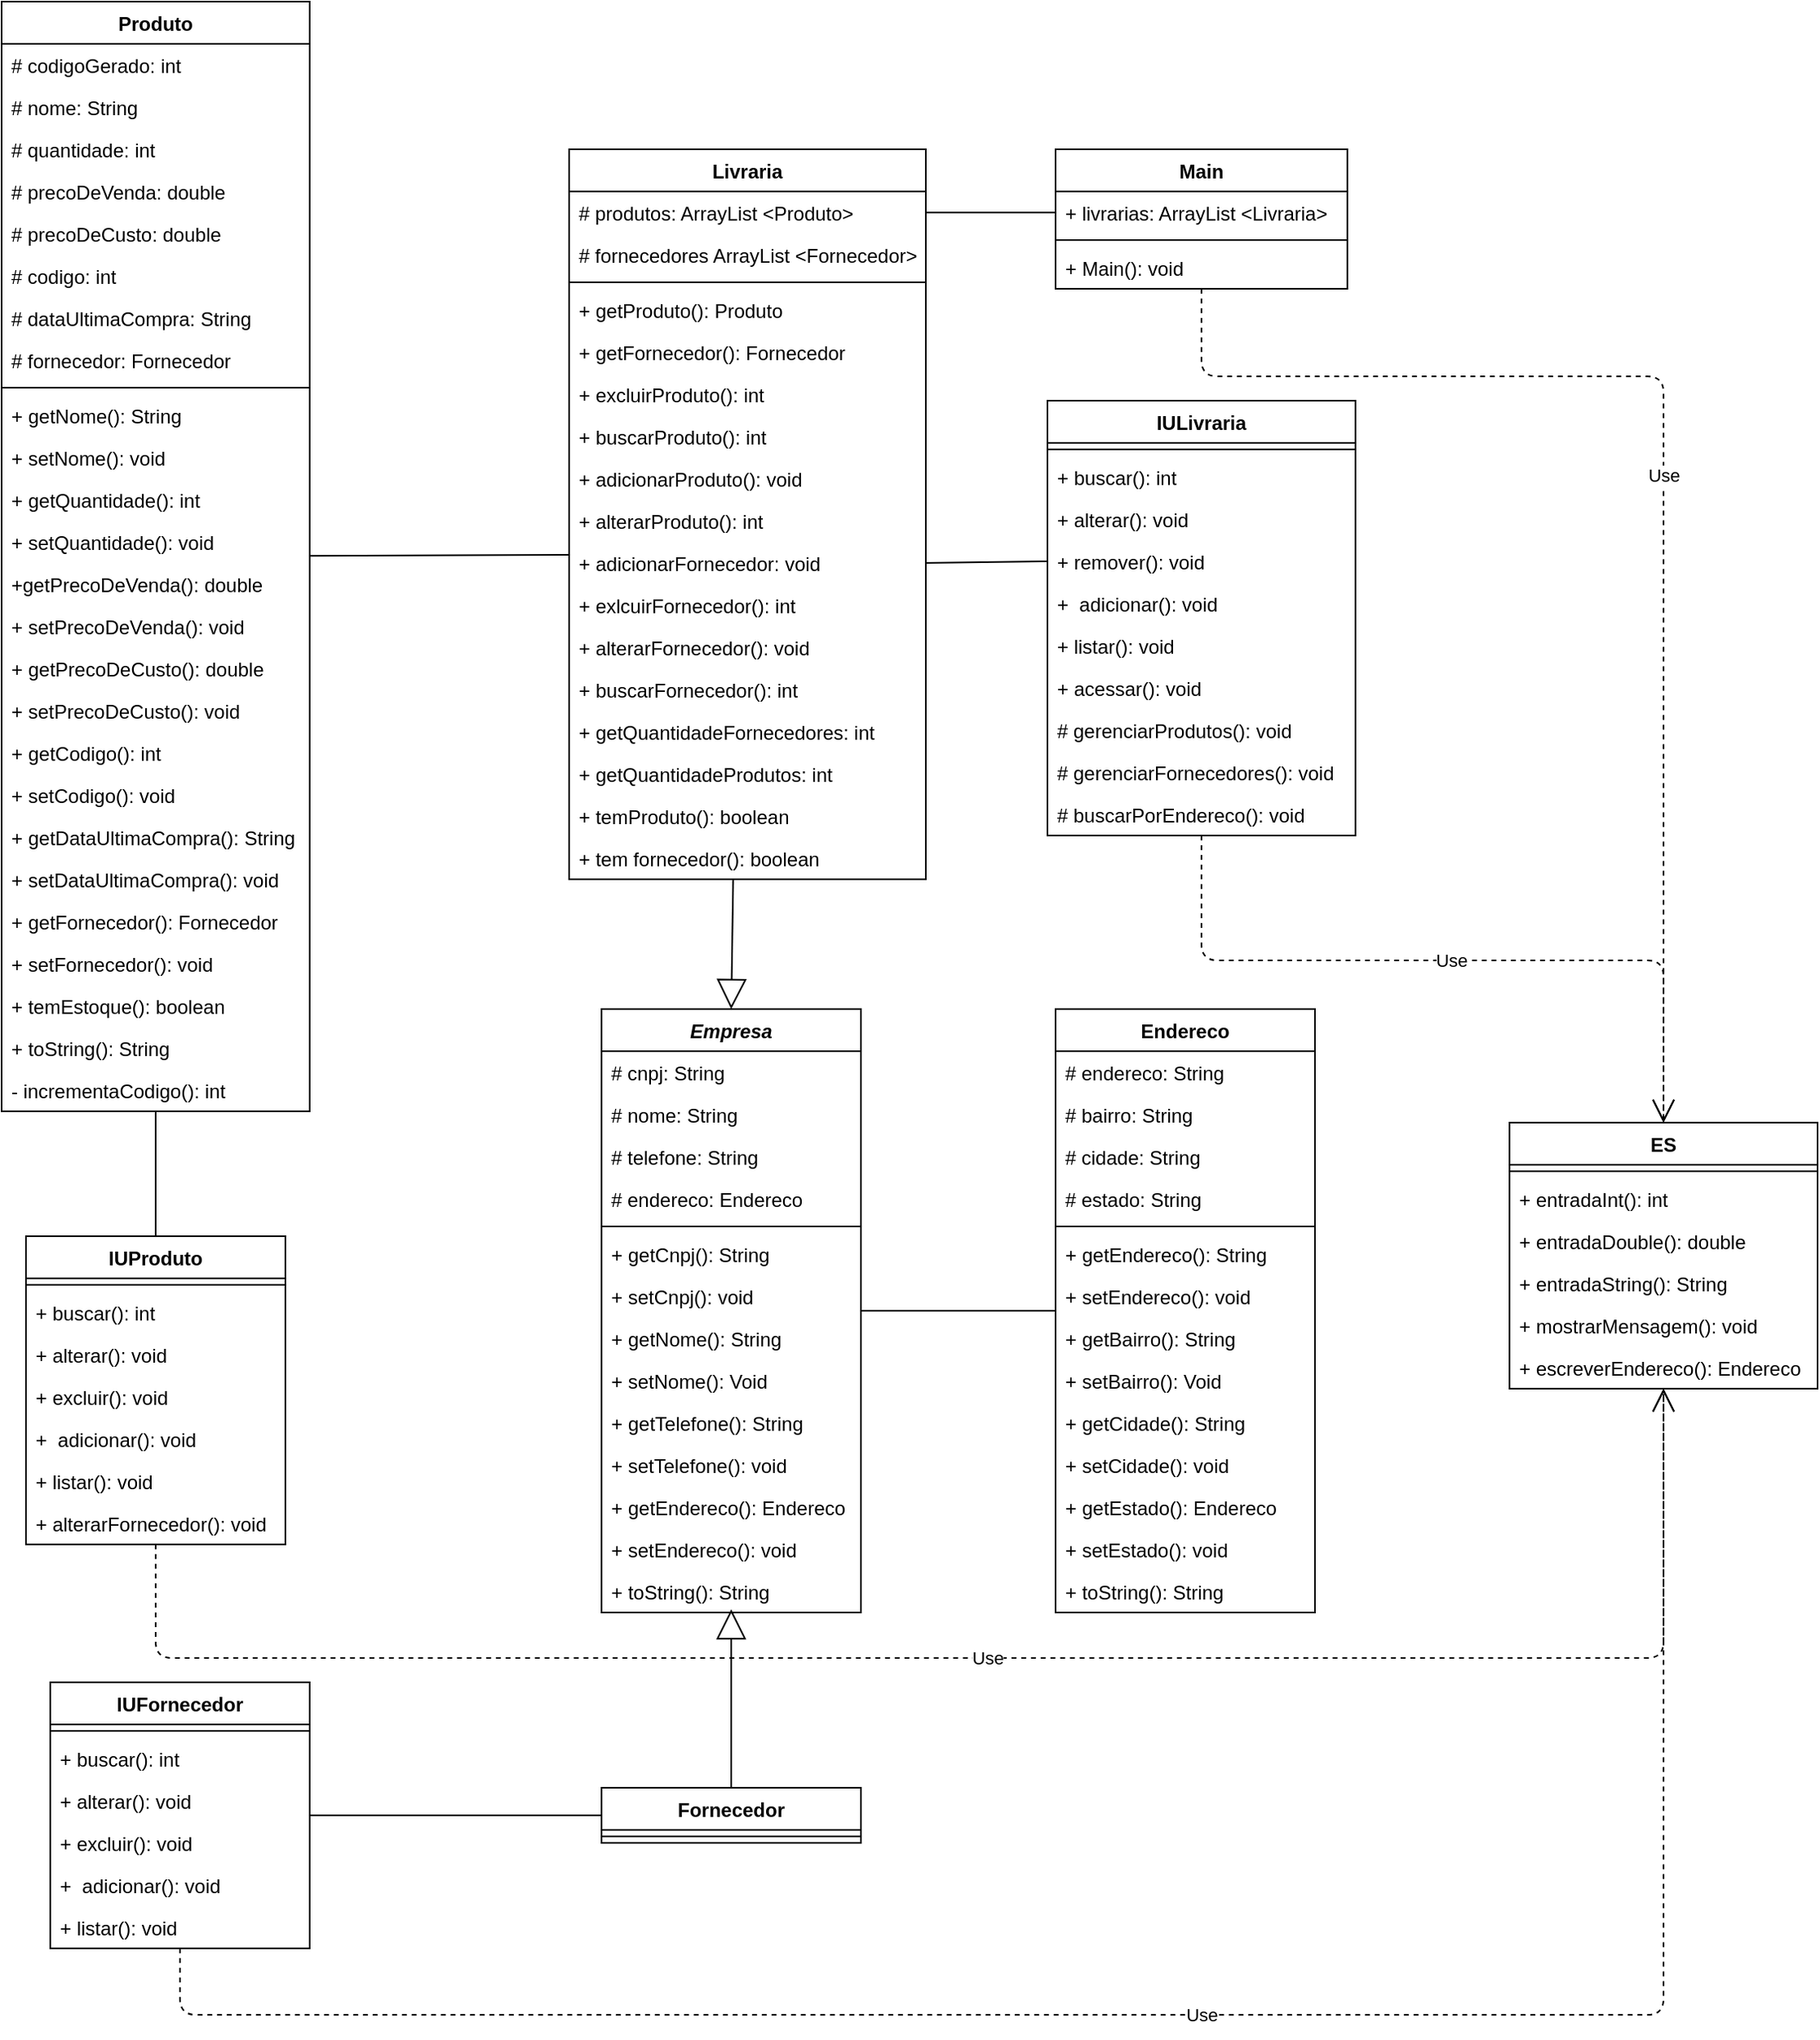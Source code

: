 <mxfile version="14.7.3" type="device"><diagram id="slwuccvchI9BQCHiajcE" name="Page-1"><mxGraphModel dx="2073" dy="1734" grid="1" gridSize="10" guides="1" tooltips="1" connect="1" arrows="1" fold="1" page="0" pageScale="1" pageWidth="1169" pageHeight="1654" math="0" shadow="0"><root><mxCell id="0"/><mxCell id="1" parent="0"/><mxCell id="x0k8O7_oZhmmVW-xZe6V-1" value="Livraria" style="swimlane;fontStyle=1;align=center;verticalAlign=top;childLayout=stackLayout;horizontal=1;startSize=26;horizontalStack=0;resizeParent=1;resizeParentMax=0;resizeLast=0;collapsible=1;marginBottom=0;" parent="1" vertex="1"><mxGeometry x="120" y="-400" width="220" height="450" as="geometry"/></mxCell><mxCell id="x0k8O7_oZhmmVW-xZe6V-2" value="# produtos: ArrayList &lt;Produto&gt;" style="text;strokeColor=none;fillColor=none;align=left;verticalAlign=top;spacingLeft=4;spacingRight=4;overflow=hidden;rotatable=0;points=[[0,0.5],[1,0.5]];portConstraint=eastwest;" parent="x0k8O7_oZhmmVW-xZe6V-1" vertex="1"><mxGeometry y="26" width="220" height="26" as="geometry"/></mxCell><mxCell id="x0k8O7_oZhmmVW-xZe6V-114" value="# fornecedores ArrayList &lt;Fornecedor&gt;" style="text;strokeColor=none;fillColor=none;align=left;verticalAlign=top;spacingLeft=4;spacingRight=4;overflow=hidden;rotatable=0;points=[[0,0.5],[1,0.5]];portConstraint=eastwest;" parent="x0k8O7_oZhmmVW-xZe6V-1" vertex="1"><mxGeometry y="52" width="220" height="26" as="geometry"/></mxCell><mxCell id="x0k8O7_oZhmmVW-xZe6V-3" value="" style="line;strokeWidth=1;fillColor=none;align=left;verticalAlign=middle;spacingTop=-1;spacingLeft=3;spacingRight=3;rotatable=0;labelPosition=right;points=[];portConstraint=eastwest;" parent="x0k8O7_oZhmmVW-xZe6V-1" vertex="1"><mxGeometry y="78" width="220" height="8" as="geometry"/></mxCell><mxCell id="x0k8O7_oZhmmVW-xZe6V-4" value="+ getProduto(): Produto" style="text;strokeColor=none;fillColor=none;align=left;verticalAlign=top;spacingLeft=4;spacingRight=4;overflow=hidden;rotatable=0;points=[[0,0.5],[1,0.5]];portConstraint=eastwest;" parent="x0k8O7_oZhmmVW-xZe6V-1" vertex="1"><mxGeometry y="86" width="220" height="26" as="geometry"/></mxCell><mxCell id="x0k8O7_oZhmmVW-xZe6V-115" value="+ getFornecedor(): Fornecedor" style="text;strokeColor=none;fillColor=none;align=left;verticalAlign=top;spacingLeft=4;spacingRight=4;overflow=hidden;rotatable=0;points=[[0,0.5],[1,0.5]];portConstraint=eastwest;" parent="x0k8O7_oZhmmVW-xZe6V-1" vertex="1"><mxGeometry y="112" width="220" height="26" as="geometry"/></mxCell><mxCell id="x0k8O7_oZhmmVW-xZe6V-116" value="+ excluirProduto(): int" style="text;strokeColor=none;fillColor=none;align=left;verticalAlign=top;spacingLeft=4;spacingRight=4;overflow=hidden;rotatable=0;points=[[0,0.5],[1,0.5]];portConstraint=eastwest;" parent="x0k8O7_oZhmmVW-xZe6V-1" vertex="1"><mxGeometry y="138" width="220" height="26" as="geometry"/></mxCell><mxCell id="x0k8O7_oZhmmVW-xZe6V-117" value="+ buscarProduto(): int" style="text;strokeColor=none;fillColor=none;align=left;verticalAlign=top;spacingLeft=4;spacingRight=4;overflow=hidden;rotatable=0;points=[[0,0.5],[1,0.5]];portConstraint=eastwest;" parent="x0k8O7_oZhmmVW-xZe6V-1" vertex="1"><mxGeometry y="164" width="220" height="26" as="geometry"/></mxCell><mxCell id="x0k8O7_oZhmmVW-xZe6V-118" value="+ adicionarProduto(): void" style="text;strokeColor=none;fillColor=none;align=left;verticalAlign=top;spacingLeft=4;spacingRight=4;overflow=hidden;rotatable=0;points=[[0,0.5],[1,0.5]];portConstraint=eastwest;" parent="x0k8O7_oZhmmVW-xZe6V-1" vertex="1"><mxGeometry y="190" width="220" height="26" as="geometry"/></mxCell><mxCell id="x0k8O7_oZhmmVW-xZe6V-119" value="+ alterarProduto(): int" style="text;strokeColor=none;fillColor=none;align=left;verticalAlign=top;spacingLeft=4;spacingRight=4;overflow=hidden;rotatable=0;points=[[0,0.5],[1,0.5]];portConstraint=eastwest;" parent="x0k8O7_oZhmmVW-xZe6V-1" vertex="1"><mxGeometry y="216" width="220" height="26" as="geometry"/></mxCell><mxCell id="x0k8O7_oZhmmVW-xZe6V-120" value="+ adicionarFornecedor: void" style="text;strokeColor=none;fillColor=none;align=left;verticalAlign=top;spacingLeft=4;spacingRight=4;overflow=hidden;rotatable=0;points=[[0,0.5],[1,0.5]];portConstraint=eastwest;" parent="x0k8O7_oZhmmVW-xZe6V-1" vertex="1"><mxGeometry y="242" width="220" height="26" as="geometry"/></mxCell><mxCell id="x0k8O7_oZhmmVW-xZe6V-121" value="+ exlcuirFornecedor(): int" style="text;strokeColor=none;fillColor=none;align=left;verticalAlign=top;spacingLeft=4;spacingRight=4;overflow=hidden;rotatable=0;points=[[0,0.5],[1,0.5]];portConstraint=eastwest;" parent="x0k8O7_oZhmmVW-xZe6V-1" vertex="1"><mxGeometry y="268" width="220" height="26" as="geometry"/></mxCell><mxCell id="x0k8O7_oZhmmVW-xZe6V-122" value="+ alterarFornecedor(): void" style="text;strokeColor=none;fillColor=none;align=left;verticalAlign=top;spacingLeft=4;spacingRight=4;overflow=hidden;rotatable=0;points=[[0,0.5],[1,0.5]];portConstraint=eastwest;" parent="x0k8O7_oZhmmVW-xZe6V-1" vertex="1"><mxGeometry y="294" width="220" height="26" as="geometry"/></mxCell><mxCell id="x0k8O7_oZhmmVW-xZe6V-123" value="+ buscarFornecedor(): int" style="text;strokeColor=none;fillColor=none;align=left;verticalAlign=top;spacingLeft=4;spacingRight=4;overflow=hidden;rotatable=0;points=[[0,0.5],[1,0.5]];portConstraint=eastwest;" parent="x0k8O7_oZhmmVW-xZe6V-1" vertex="1"><mxGeometry y="320" width="220" height="26" as="geometry"/></mxCell><mxCell id="x0k8O7_oZhmmVW-xZe6V-124" value="+ getQuantidadeFornecedores: int" style="text;strokeColor=none;fillColor=none;align=left;verticalAlign=top;spacingLeft=4;spacingRight=4;overflow=hidden;rotatable=0;points=[[0,0.5],[1,0.5]];portConstraint=eastwest;" parent="x0k8O7_oZhmmVW-xZe6V-1" vertex="1"><mxGeometry y="346" width="220" height="26" as="geometry"/></mxCell><mxCell id="x0k8O7_oZhmmVW-xZe6V-125" value="+ getQuantidadeProdutos: int" style="text;strokeColor=none;fillColor=none;align=left;verticalAlign=top;spacingLeft=4;spacingRight=4;overflow=hidden;rotatable=0;points=[[0,0.5],[1,0.5]];portConstraint=eastwest;" parent="x0k8O7_oZhmmVW-xZe6V-1" vertex="1"><mxGeometry y="372" width="220" height="26" as="geometry"/></mxCell><mxCell id="x0k8O7_oZhmmVW-xZe6V-126" value="+ temProduto(): boolean" style="text;strokeColor=none;fillColor=none;align=left;verticalAlign=top;spacingLeft=4;spacingRight=4;overflow=hidden;rotatable=0;points=[[0,0.5],[1,0.5]];portConstraint=eastwest;" parent="x0k8O7_oZhmmVW-xZe6V-1" vertex="1"><mxGeometry y="398" width="220" height="26" as="geometry"/></mxCell><mxCell id="x0k8O7_oZhmmVW-xZe6V-127" value="+ tem fornecedor(): boolean" style="text;strokeColor=none;fillColor=none;align=left;verticalAlign=top;spacingLeft=4;spacingRight=4;overflow=hidden;rotatable=0;points=[[0,0.5],[1,0.5]];portConstraint=eastwest;" parent="x0k8O7_oZhmmVW-xZe6V-1" vertex="1"><mxGeometry y="424" width="220" height="26" as="geometry"/></mxCell><mxCell id="x0k8O7_oZhmmVW-xZe6V-5" value="Fornecedor" style="swimlane;fontStyle=1;align=center;verticalAlign=top;childLayout=stackLayout;horizontal=1;startSize=26;horizontalStack=0;resizeParent=1;resizeParentMax=0;resizeLast=0;collapsible=1;marginBottom=0;" parent="1" vertex="1"><mxGeometry x="140" y="610" width="160" height="34" as="geometry"/></mxCell><mxCell id="x0k8O7_oZhmmVW-xZe6V-7" value="" style="line;strokeWidth=1;fillColor=none;align=left;verticalAlign=middle;spacingTop=-1;spacingLeft=3;spacingRight=3;rotatable=0;labelPosition=right;points=[];portConstraint=eastwest;" parent="x0k8O7_oZhmmVW-xZe6V-5" vertex="1"><mxGeometry y="26" width="160" height="8" as="geometry"/></mxCell><mxCell id="x0k8O7_oZhmmVW-xZe6V-9" value="Produto" style="swimlane;fontStyle=1;align=center;verticalAlign=top;childLayout=stackLayout;horizontal=1;startSize=26;horizontalStack=0;resizeParent=1;resizeParentMax=0;resizeLast=0;collapsible=1;marginBottom=0;" parent="1" vertex="1"><mxGeometry x="-230" y="-491" width="190" height="684" as="geometry"/></mxCell><mxCell id="Tr_PZWpTd_PXBrT0oO7q-10" value="# codigoGerado: int" style="text;strokeColor=none;fillColor=none;align=left;verticalAlign=top;spacingLeft=4;spacingRight=4;overflow=hidden;rotatable=0;points=[[0,0.5],[1,0.5]];portConstraint=eastwest;" parent="x0k8O7_oZhmmVW-xZe6V-9" vertex="1"><mxGeometry y="26" width="190" height="26" as="geometry"/></mxCell><mxCell id="x0k8O7_oZhmmVW-xZe6V-129" value="# nome: String" style="text;strokeColor=none;fillColor=none;align=left;verticalAlign=top;spacingLeft=4;spacingRight=4;overflow=hidden;rotatable=0;points=[[0,0.5],[1,0.5]];portConstraint=eastwest;" parent="x0k8O7_oZhmmVW-xZe6V-9" vertex="1"><mxGeometry y="52" width="190" height="26" as="geometry"/></mxCell><mxCell id="x0k8O7_oZhmmVW-xZe6V-128" value="# quantidade: int" style="text;strokeColor=none;fillColor=none;align=left;verticalAlign=top;spacingLeft=4;spacingRight=4;overflow=hidden;rotatable=0;points=[[0,0.5],[1,0.5]];portConstraint=eastwest;" parent="x0k8O7_oZhmmVW-xZe6V-9" vertex="1"><mxGeometry y="78" width="190" height="26" as="geometry"/></mxCell><mxCell id="x0k8O7_oZhmmVW-xZe6V-130" value="# precoDeVenda: double" style="text;strokeColor=none;fillColor=none;align=left;verticalAlign=top;spacingLeft=4;spacingRight=4;overflow=hidden;rotatable=0;points=[[0,0.5],[1,0.5]];portConstraint=eastwest;" parent="x0k8O7_oZhmmVW-xZe6V-9" vertex="1"><mxGeometry y="104" width="190" height="26" as="geometry"/></mxCell><mxCell id="x0k8O7_oZhmmVW-xZe6V-132" value="# precoDeCusto: double" style="text;strokeColor=none;fillColor=none;align=left;verticalAlign=top;spacingLeft=4;spacingRight=4;overflow=hidden;rotatable=0;points=[[0,0.5],[1,0.5]];portConstraint=eastwest;" parent="x0k8O7_oZhmmVW-xZe6V-9" vertex="1"><mxGeometry y="130" width="190" height="26" as="geometry"/></mxCell><mxCell id="x0k8O7_oZhmmVW-xZe6V-133" value="# codigo: int" style="text;strokeColor=none;fillColor=none;align=left;verticalAlign=top;spacingLeft=4;spacingRight=4;overflow=hidden;rotatable=0;points=[[0,0.5],[1,0.5]];portConstraint=eastwest;" parent="x0k8O7_oZhmmVW-xZe6V-9" vertex="1"><mxGeometry y="156" width="190" height="26" as="geometry"/></mxCell><mxCell id="x0k8O7_oZhmmVW-xZe6V-10" value="# dataUltimaCompra: String" style="text;strokeColor=none;fillColor=none;align=left;verticalAlign=top;spacingLeft=4;spacingRight=4;overflow=hidden;rotatable=0;points=[[0,0.5],[1,0.5]];portConstraint=eastwest;" parent="x0k8O7_oZhmmVW-xZe6V-9" vertex="1"><mxGeometry y="182" width="190" height="26" as="geometry"/></mxCell><mxCell id="x0k8O7_oZhmmVW-xZe6V-131" value="# fornecedor: Fornecedor" style="text;strokeColor=none;fillColor=none;align=left;verticalAlign=top;spacingLeft=4;spacingRight=4;overflow=hidden;rotatable=0;points=[[0,0.5],[1,0.5]];portConstraint=eastwest;" parent="x0k8O7_oZhmmVW-xZe6V-9" vertex="1"><mxGeometry y="208" width="190" height="26" as="geometry"/></mxCell><mxCell id="x0k8O7_oZhmmVW-xZe6V-11" value="" style="line;strokeWidth=1;fillColor=none;align=left;verticalAlign=middle;spacingTop=-1;spacingLeft=3;spacingRight=3;rotatable=0;labelPosition=right;points=[];portConstraint=eastwest;" parent="x0k8O7_oZhmmVW-xZe6V-9" vertex="1"><mxGeometry y="234" width="190" height="8" as="geometry"/></mxCell><mxCell id="x0k8O7_oZhmmVW-xZe6V-12" value="+ getNome(): String" style="text;strokeColor=none;fillColor=none;align=left;verticalAlign=top;spacingLeft=4;spacingRight=4;overflow=hidden;rotatable=0;points=[[0,0.5],[1,0.5]];portConstraint=eastwest;" parent="x0k8O7_oZhmmVW-xZe6V-9" vertex="1"><mxGeometry y="242" width="190" height="26" as="geometry"/></mxCell><mxCell id="x0k8O7_oZhmmVW-xZe6V-134" value="+ setNome(): void" style="text;strokeColor=none;fillColor=none;align=left;verticalAlign=top;spacingLeft=4;spacingRight=4;overflow=hidden;rotatable=0;points=[[0,0.5],[1,0.5]];portConstraint=eastwest;" parent="x0k8O7_oZhmmVW-xZe6V-9" vertex="1"><mxGeometry y="268" width="190" height="26" as="geometry"/></mxCell><mxCell id="x0k8O7_oZhmmVW-xZe6V-135" value="+ getQuantidade(): int" style="text;strokeColor=none;fillColor=none;align=left;verticalAlign=top;spacingLeft=4;spacingRight=4;overflow=hidden;rotatable=0;points=[[0,0.5],[1,0.5]];portConstraint=eastwest;" parent="x0k8O7_oZhmmVW-xZe6V-9" vertex="1"><mxGeometry y="294" width="190" height="26" as="geometry"/></mxCell><mxCell id="x0k8O7_oZhmmVW-xZe6V-136" value="+ setQuantidade(): void" style="text;strokeColor=none;fillColor=none;align=left;verticalAlign=top;spacingLeft=4;spacingRight=4;overflow=hidden;rotatable=0;points=[[0,0.5],[1,0.5]];portConstraint=eastwest;" parent="x0k8O7_oZhmmVW-xZe6V-9" vertex="1"><mxGeometry y="320" width="190" height="26" as="geometry"/></mxCell><mxCell id="x0k8O7_oZhmmVW-xZe6V-137" value="+getPrecoDeVenda(): double" style="text;strokeColor=none;fillColor=none;align=left;verticalAlign=top;spacingLeft=4;spacingRight=4;overflow=hidden;rotatable=0;points=[[0,0.5],[1,0.5]];portConstraint=eastwest;" parent="x0k8O7_oZhmmVW-xZe6V-9" vertex="1"><mxGeometry y="346" width="190" height="26" as="geometry"/></mxCell><mxCell id="x0k8O7_oZhmmVW-xZe6V-138" value="+ setPrecoDeVenda(): void" style="text;strokeColor=none;fillColor=none;align=left;verticalAlign=top;spacingLeft=4;spacingRight=4;overflow=hidden;rotatable=0;points=[[0,0.5],[1,0.5]];portConstraint=eastwest;" parent="x0k8O7_oZhmmVW-xZe6V-9" vertex="1"><mxGeometry y="372" width="190" height="26" as="geometry"/></mxCell><mxCell id="x0k8O7_oZhmmVW-xZe6V-139" value="+ getPrecoDeCusto(): double" style="text;strokeColor=none;fillColor=none;align=left;verticalAlign=top;spacingLeft=4;spacingRight=4;overflow=hidden;rotatable=0;points=[[0,0.5],[1,0.5]];portConstraint=eastwest;" parent="x0k8O7_oZhmmVW-xZe6V-9" vertex="1"><mxGeometry y="398" width="190" height="26" as="geometry"/></mxCell><mxCell id="x0k8O7_oZhmmVW-xZe6V-140" value="+ setPrecoDeCusto(): void" style="text;strokeColor=none;fillColor=none;align=left;verticalAlign=top;spacingLeft=4;spacingRight=4;overflow=hidden;rotatable=0;points=[[0,0.5],[1,0.5]];portConstraint=eastwest;" parent="x0k8O7_oZhmmVW-xZe6V-9" vertex="1"><mxGeometry y="424" width="190" height="26" as="geometry"/></mxCell><mxCell id="x0k8O7_oZhmmVW-xZe6V-141" value="+ getCodigo(): int" style="text;strokeColor=none;fillColor=none;align=left;verticalAlign=top;spacingLeft=4;spacingRight=4;overflow=hidden;rotatable=0;points=[[0,0.5],[1,0.5]];portConstraint=eastwest;" parent="x0k8O7_oZhmmVW-xZe6V-9" vertex="1"><mxGeometry y="450" width="190" height="26" as="geometry"/></mxCell><mxCell id="x0k8O7_oZhmmVW-xZe6V-142" value="+ setCodigo(): void" style="text;strokeColor=none;fillColor=none;align=left;verticalAlign=top;spacingLeft=4;spacingRight=4;overflow=hidden;rotatable=0;points=[[0,0.5],[1,0.5]];portConstraint=eastwest;" parent="x0k8O7_oZhmmVW-xZe6V-9" vertex="1"><mxGeometry y="476" width="190" height="26" as="geometry"/></mxCell><mxCell id="x0k8O7_oZhmmVW-xZe6V-143" value="+ getDataUltimaCompra(): String" style="text;strokeColor=none;fillColor=none;align=left;verticalAlign=top;spacingLeft=4;spacingRight=4;overflow=hidden;rotatable=0;points=[[0,0.5],[1,0.5]];portConstraint=eastwest;" parent="x0k8O7_oZhmmVW-xZe6V-9" vertex="1"><mxGeometry y="502" width="190" height="26" as="geometry"/></mxCell><mxCell id="x0k8O7_oZhmmVW-xZe6V-144" value="+ setDataUltimaCompra(): void" style="text;strokeColor=none;fillColor=none;align=left;verticalAlign=top;spacingLeft=4;spacingRight=4;overflow=hidden;rotatable=0;points=[[0,0.5],[1,0.5]];portConstraint=eastwest;" parent="x0k8O7_oZhmmVW-xZe6V-9" vertex="1"><mxGeometry y="528" width="190" height="26" as="geometry"/></mxCell><mxCell id="x0k8O7_oZhmmVW-xZe6V-145" value="+ getFornecedor(): Fornecedor" style="text;strokeColor=none;fillColor=none;align=left;verticalAlign=top;spacingLeft=4;spacingRight=4;overflow=hidden;rotatable=0;points=[[0,0.5],[1,0.5]];portConstraint=eastwest;" parent="x0k8O7_oZhmmVW-xZe6V-9" vertex="1"><mxGeometry y="554" width="190" height="26" as="geometry"/></mxCell><mxCell id="x0k8O7_oZhmmVW-xZe6V-146" value="+ setFornecedor(): void" style="text;strokeColor=none;fillColor=none;align=left;verticalAlign=top;spacingLeft=4;spacingRight=4;overflow=hidden;rotatable=0;points=[[0,0.5],[1,0.5]];portConstraint=eastwest;" parent="x0k8O7_oZhmmVW-xZe6V-9" vertex="1"><mxGeometry y="580" width="190" height="26" as="geometry"/></mxCell><mxCell id="x0k8O7_oZhmmVW-xZe6V-147" value="+ temEstoque(): boolean" style="text;strokeColor=none;fillColor=none;align=left;verticalAlign=top;spacingLeft=4;spacingRight=4;overflow=hidden;rotatable=0;points=[[0,0.5],[1,0.5]];portConstraint=eastwest;" parent="x0k8O7_oZhmmVW-xZe6V-9" vertex="1"><mxGeometry y="606" width="190" height="26" as="geometry"/></mxCell><mxCell id="x0k8O7_oZhmmVW-xZe6V-148" value="+ toString(): String" style="text;strokeColor=none;fillColor=none;align=left;verticalAlign=top;spacingLeft=4;spacingRight=4;overflow=hidden;rotatable=0;points=[[0,0.5],[1,0.5]];portConstraint=eastwest;" parent="x0k8O7_oZhmmVW-xZe6V-9" vertex="1"><mxGeometry y="632" width="190" height="26" as="geometry"/></mxCell><mxCell id="Tr_PZWpTd_PXBrT0oO7q-12" value="- incrementaCodigo(): int" style="text;strokeColor=none;fillColor=none;align=left;verticalAlign=top;spacingLeft=4;spacingRight=4;overflow=hidden;rotatable=0;points=[[0,0.5],[1,0.5]];portConstraint=eastwest;" parent="x0k8O7_oZhmmVW-xZe6V-9" vertex="1"><mxGeometry y="658" width="190" height="26" as="geometry"/></mxCell><mxCell id="x0k8O7_oZhmmVW-xZe6V-13" value="Main" style="swimlane;fontStyle=1;align=center;verticalAlign=top;childLayout=stackLayout;horizontal=1;startSize=26;horizontalStack=0;resizeParent=1;resizeParentMax=0;resizeLast=0;collapsible=1;marginBottom=0;" parent="1" vertex="1"><mxGeometry x="420" y="-400" width="180" height="86" as="geometry"/></mxCell><mxCell id="x0k8O7_oZhmmVW-xZe6V-14" value="+ livrarias: ArrayList &lt;Livraria&gt;" style="text;strokeColor=none;fillColor=none;align=left;verticalAlign=top;spacingLeft=4;spacingRight=4;overflow=hidden;rotatable=0;points=[[0,0.5],[1,0.5]];portConstraint=eastwest;" parent="x0k8O7_oZhmmVW-xZe6V-13" vertex="1"><mxGeometry y="26" width="180" height="26" as="geometry"/></mxCell><mxCell id="x0k8O7_oZhmmVW-xZe6V-15" value="" style="line;strokeWidth=1;fillColor=none;align=left;verticalAlign=middle;spacingTop=-1;spacingLeft=3;spacingRight=3;rotatable=0;labelPosition=right;points=[];portConstraint=eastwest;" parent="x0k8O7_oZhmmVW-xZe6V-13" vertex="1"><mxGeometry y="52" width="180" height="8" as="geometry"/></mxCell><mxCell id="x0k8O7_oZhmmVW-xZe6V-16" value="+ Main(): void" style="text;strokeColor=none;fillColor=none;align=left;verticalAlign=top;spacingLeft=4;spacingRight=4;overflow=hidden;rotatable=0;points=[[0,0.5],[1,0.5]];portConstraint=eastwest;" parent="x0k8O7_oZhmmVW-xZe6V-13" vertex="1"><mxGeometry y="60" width="180" height="26" as="geometry"/></mxCell><mxCell id="x0k8O7_oZhmmVW-xZe6V-25" value="IUFornecedor" style="swimlane;fontStyle=1;align=center;verticalAlign=top;childLayout=stackLayout;horizontal=1;startSize=26;horizontalStack=0;resizeParent=1;resizeParentMax=0;resizeLast=0;collapsible=1;marginBottom=0;" parent="1" vertex="1"><mxGeometry x="-200" y="545" width="160" height="164" as="geometry"/></mxCell><mxCell id="x0k8O7_oZhmmVW-xZe6V-27" value="" style="line;strokeWidth=1;fillColor=none;align=left;verticalAlign=middle;spacingTop=-1;spacingLeft=3;spacingRight=3;rotatable=0;labelPosition=right;points=[];portConstraint=eastwest;" parent="x0k8O7_oZhmmVW-xZe6V-25" vertex="1"><mxGeometry y="26" width="160" height="8" as="geometry"/></mxCell><mxCell id="x0k8O7_oZhmmVW-xZe6V-28" value="+ buscar(): int" style="text;strokeColor=none;fillColor=none;align=left;verticalAlign=top;spacingLeft=4;spacingRight=4;overflow=hidden;rotatable=0;points=[[0,0.5],[1,0.5]];portConstraint=eastwest;" parent="x0k8O7_oZhmmVW-xZe6V-25" vertex="1"><mxGeometry y="34" width="160" height="26" as="geometry"/></mxCell><mxCell id="x0k8O7_oZhmmVW-xZe6V-92" value="+ alterar(): void" style="text;strokeColor=none;fillColor=none;align=left;verticalAlign=top;spacingLeft=4;spacingRight=4;overflow=hidden;rotatable=0;points=[[0,0.5],[1,0.5]];portConstraint=eastwest;" parent="x0k8O7_oZhmmVW-xZe6V-25" vertex="1"><mxGeometry y="60" width="160" height="26" as="geometry"/></mxCell><mxCell id="x0k8O7_oZhmmVW-xZe6V-93" value="+ excluir(): void" style="text;strokeColor=none;fillColor=none;align=left;verticalAlign=top;spacingLeft=4;spacingRight=4;overflow=hidden;rotatable=0;points=[[0,0.5],[1,0.5]];portConstraint=eastwest;" parent="x0k8O7_oZhmmVW-xZe6V-25" vertex="1"><mxGeometry y="86" width="160" height="26" as="geometry"/></mxCell><mxCell id="x0k8O7_oZhmmVW-xZe6V-94" value="+  adicionar(): void" style="text;strokeColor=none;fillColor=none;align=left;verticalAlign=top;spacingLeft=4;spacingRight=4;overflow=hidden;rotatable=0;points=[[0,0.5],[1,0.5]];portConstraint=eastwest;" parent="x0k8O7_oZhmmVW-xZe6V-25" vertex="1"><mxGeometry y="112" width="160" height="26" as="geometry"/></mxCell><mxCell id="x0k8O7_oZhmmVW-xZe6V-95" value="+ listar(): void" style="text;strokeColor=none;fillColor=none;align=left;verticalAlign=top;spacingLeft=4;spacingRight=4;overflow=hidden;rotatable=0;points=[[0,0.5],[1,0.5]];portConstraint=eastwest;" parent="x0k8O7_oZhmmVW-xZe6V-25" vertex="1"><mxGeometry y="138" width="160" height="26" as="geometry"/></mxCell><mxCell id="x0k8O7_oZhmmVW-xZe6V-33" value="Empresa" style="swimlane;fontStyle=3;align=center;verticalAlign=top;childLayout=stackLayout;horizontal=1;startSize=26;horizontalStack=0;resizeParent=1;resizeParentMax=0;resizeLast=0;collapsible=1;marginBottom=0;" parent="1" vertex="1"><mxGeometry x="140" y="130" width="160" height="372" as="geometry"/></mxCell><mxCell id="x0k8O7_oZhmmVW-xZe6V-34" value="# cnpj: String" style="text;strokeColor=none;fillColor=none;align=left;verticalAlign=top;spacingLeft=4;spacingRight=4;overflow=hidden;rotatable=0;points=[[0,0.5],[1,0.5]];portConstraint=eastwest;" parent="x0k8O7_oZhmmVW-xZe6V-33" vertex="1"><mxGeometry y="26" width="160" height="26" as="geometry"/></mxCell><mxCell id="x0k8O7_oZhmmVW-xZe6V-48" value="# nome: String" style="text;strokeColor=none;fillColor=none;align=left;verticalAlign=top;spacingLeft=4;spacingRight=4;overflow=hidden;rotatable=0;points=[[0,0.5],[1,0.5]];portConstraint=eastwest;" parent="x0k8O7_oZhmmVW-xZe6V-33" vertex="1"><mxGeometry y="52" width="160" height="26" as="geometry"/></mxCell><mxCell id="x0k8O7_oZhmmVW-xZe6V-46" value="# telefone: String" style="text;strokeColor=none;fillColor=none;align=left;verticalAlign=top;spacingLeft=4;spacingRight=4;overflow=hidden;rotatable=0;points=[[0,0.5],[1,0.5]];portConstraint=eastwest;" parent="x0k8O7_oZhmmVW-xZe6V-33" vertex="1"><mxGeometry y="78" width="160" height="26" as="geometry"/></mxCell><mxCell id="x0k8O7_oZhmmVW-xZe6V-47" value="# endereco: Endereco" style="text;strokeColor=none;fillColor=none;align=left;verticalAlign=top;spacingLeft=4;spacingRight=4;overflow=hidden;rotatable=0;points=[[0,0.5],[1,0.5]];portConstraint=eastwest;" parent="x0k8O7_oZhmmVW-xZe6V-33" vertex="1"><mxGeometry y="104" width="160" height="26" as="geometry"/></mxCell><mxCell id="x0k8O7_oZhmmVW-xZe6V-35" value="" style="line;strokeWidth=1;fillColor=none;align=left;verticalAlign=middle;spacingTop=-1;spacingLeft=3;spacingRight=3;rotatable=0;labelPosition=right;points=[];portConstraint=eastwest;" parent="x0k8O7_oZhmmVW-xZe6V-33" vertex="1"><mxGeometry y="130" width="160" height="8" as="geometry"/></mxCell><mxCell id="x0k8O7_oZhmmVW-xZe6V-36" value="+ getCnpj(): String" style="text;strokeColor=none;fillColor=none;align=left;verticalAlign=top;spacingLeft=4;spacingRight=4;overflow=hidden;rotatable=0;points=[[0,0.5],[1,0.5]];portConstraint=eastwest;" parent="x0k8O7_oZhmmVW-xZe6V-33" vertex="1"><mxGeometry y="138" width="160" height="26" as="geometry"/></mxCell><mxCell id="x0k8O7_oZhmmVW-xZe6V-49" value="+ setCnpj(): void" style="text;strokeColor=none;fillColor=none;align=left;verticalAlign=top;spacingLeft=4;spacingRight=4;overflow=hidden;rotatable=0;points=[[0,0.5],[1,0.5]];portConstraint=eastwest;" parent="x0k8O7_oZhmmVW-xZe6V-33" vertex="1"><mxGeometry y="164" width="160" height="26" as="geometry"/></mxCell><mxCell id="x0k8O7_oZhmmVW-xZe6V-50" value="+ getNome(): String" style="text;strokeColor=none;fillColor=none;align=left;verticalAlign=top;spacingLeft=4;spacingRight=4;overflow=hidden;rotatable=0;points=[[0,0.5],[1,0.5]];portConstraint=eastwest;" parent="x0k8O7_oZhmmVW-xZe6V-33" vertex="1"><mxGeometry y="190" width="160" height="26" as="geometry"/></mxCell><mxCell id="x0k8O7_oZhmmVW-xZe6V-51" value="+ setNome(): Void" style="text;strokeColor=none;fillColor=none;align=left;verticalAlign=top;spacingLeft=4;spacingRight=4;overflow=hidden;rotatable=0;points=[[0,0.5],[1,0.5]];portConstraint=eastwest;" parent="x0k8O7_oZhmmVW-xZe6V-33" vertex="1"><mxGeometry y="216" width="160" height="26" as="geometry"/></mxCell><mxCell id="x0k8O7_oZhmmVW-xZe6V-52" value="+ getTelefone(): String" style="text;strokeColor=none;fillColor=none;align=left;verticalAlign=top;spacingLeft=4;spacingRight=4;overflow=hidden;rotatable=0;points=[[0,0.5],[1,0.5]];portConstraint=eastwest;" parent="x0k8O7_oZhmmVW-xZe6V-33" vertex="1"><mxGeometry y="242" width="160" height="26" as="geometry"/></mxCell><mxCell id="x0k8O7_oZhmmVW-xZe6V-53" value="+ setTelefone(): void" style="text;strokeColor=none;fillColor=none;align=left;verticalAlign=top;spacingLeft=4;spacingRight=4;overflow=hidden;rotatable=0;points=[[0,0.5],[1,0.5]];portConstraint=eastwest;" parent="x0k8O7_oZhmmVW-xZe6V-33" vertex="1"><mxGeometry y="268" width="160" height="26" as="geometry"/></mxCell><mxCell id="x0k8O7_oZhmmVW-xZe6V-66" value="+ getEndereco(): Endereco" style="text;strokeColor=none;fillColor=none;align=left;verticalAlign=top;spacingLeft=4;spacingRight=4;overflow=hidden;rotatable=0;points=[[0,0.5],[1,0.5]];portConstraint=eastwest;" parent="x0k8O7_oZhmmVW-xZe6V-33" vertex="1"><mxGeometry y="294" width="160" height="26" as="geometry"/></mxCell><mxCell id="x0k8O7_oZhmmVW-xZe6V-67" value="+ setEndereco(): void" style="text;strokeColor=none;fillColor=none;align=left;verticalAlign=top;spacingLeft=4;spacingRight=4;overflow=hidden;rotatable=0;points=[[0,0.5],[1,0.5]];portConstraint=eastwest;" parent="x0k8O7_oZhmmVW-xZe6V-33" vertex="1"><mxGeometry y="320" width="160" height="26" as="geometry"/></mxCell><mxCell id="x0k8O7_oZhmmVW-xZe6V-68" value="+ toString(): String" style="text;strokeColor=none;fillColor=none;align=left;verticalAlign=top;spacingLeft=4;spacingRight=4;overflow=hidden;rotatable=0;points=[[0,0.5],[1,0.5]];portConstraint=eastwest;" parent="x0k8O7_oZhmmVW-xZe6V-33" vertex="1"><mxGeometry y="346" width="160" height="26" as="geometry"/></mxCell><mxCell id="x0k8O7_oZhmmVW-xZe6V-37" value="ES" style="swimlane;fontStyle=1;align=center;verticalAlign=top;childLayout=stackLayout;horizontal=1;startSize=26;horizontalStack=0;resizeParent=1;resizeParentMax=0;resizeLast=0;collapsible=1;marginBottom=0;" parent="1" vertex="1"><mxGeometry x="700" y="200" width="190" height="164" as="geometry"/></mxCell><mxCell id="x0k8O7_oZhmmVW-xZe6V-39" value="" style="line;strokeWidth=1;fillColor=none;align=left;verticalAlign=middle;spacingTop=-1;spacingLeft=3;spacingRight=3;rotatable=0;labelPosition=right;points=[];portConstraint=eastwest;" parent="x0k8O7_oZhmmVW-xZe6V-37" vertex="1"><mxGeometry y="26" width="190" height="8" as="geometry"/></mxCell><mxCell id="x0k8O7_oZhmmVW-xZe6V-40" value="+ entradaInt(): int" style="text;strokeColor=none;fillColor=none;align=left;verticalAlign=top;spacingLeft=4;spacingRight=4;overflow=hidden;rotatable=0;points=[[0,0.5],[1,0.5]];portConstraint=eastwest;" parent="x0k8O7_oZhmmVW-xZe6V-37" vertex="1"><mxGeometry y="34" width="190" height="26" as="geometry"/></mxCell><mxCell id="x0k8O7_oZhmmVW-xZe6V-41" value="+ entradaDouble(): double" style="text;strokeColor=none;fillColor=none;align=left;verticalAlign=top;spacingLeft=4;spacingRight=4;overflow=hidden;rotatable=0;points=[[0,0.5],[1,0.5]];portConstraint=eastwest;" parent="x0k8O7_oZhmmVW-xZe6V-37" vertex="1"><mxGeometry y="60" width="190" height="26" as="geometry"/></mxCell><mxCell id="x0k8O7_oZhmmVW-xZe6V-42" value="+ entradaString(): String" style="text;strokeColor=none;fillColor=none;align=left;verticalAlign=top;spacingLeft=4;spacingRight=4;overflow=hidden;rotatable=0;points=[[0,0.5],[1,0.5]];portConstraint=eastwest;" parent="x0k8O7_oZhmmVW-xZe6V-37" vertex="1"><mxGeometry y="86" width="190" height="26" as="geometry"/></mxCell><mxCell id="x0k8O7_oZhmmVW-xZe6V-43" value="+ mostrarMensagem(): void" style="text;strokeColor=none;fillColor=none;align=left;verticalAlign=top;spacingLeft=4;spacingRight=4;overflow=hidden;rotatable=0;points=[[0,0.5],[1,0.5]];portConstraint=eastwest;" parent="x0k8O7_oZhmmVW-xZe6V-37" vertex="1"><mxGeometry y="112" width="190" height="26" as="geometry"/></mxCell><mxCell id="x0k8O7_oZhmmVW-xZe6V-44" value="+ escreverEndereco(): Endereco" style="text;strokeColor=none;fillColor=none;align=left;verticalAlign=top;spacingLeft=4;spacingRight=4;overflow=hidden;rotatable=0;points=[[0,0.5],[1,0.5]];portConstraint=eastwest;" parent="x0k8O7_oZhmmVW-xZe6V-37" vertex="1"><mxGeometry y="138" width="190" height="26" as="geometry"/></mxCell><mxCell id="x0k8O7_oZhmmVW-xZe6V-77" value="Endereco" style="swimlane;fontStyle=1;align=center;verticalAlign=top;childLayout=stackLayout;horizontal=1;startSize=26;horizontalStack=0;resizeParent=1;resizeParentMax=0;resizeLast=0;collapsible=1;marginBottom=0;" parent="1" vertex="1"><mxGeometry x="420" y="130" width="160" height="372" as="geometry"/></mxCell><mxCell id="x0k8O7_oZhmmVW-xZe6V-78" value="# endereco: String" style="text;strokeColor=none;fillColor=none;align=left;verticalAlign=top;spacingLeft=4;spacingRight=4;overflow=hidden;rotatable=0;points=[[0,0.5],[1,0.5]];portConstraint=eastwest;" parent="x0k8O7_oZhmmVW-xZe6V-77" vertex="1"><mxGeometry y="26" width="160" height="26" as="geometry"/></mxCell><mxCell id="x0k8O7_oZhmmVW-xZe6V-79" value="# bairro: String" style="text;strokeColor=none;fillColor=none;align=left;verticalAlign=top;spacingLeft=4;spacingRight=4;overflow=hidden;rotatable=0;points=[[0,0.5],[1,0.5]];portConstraint=eastwest;" parent="x0k8O7_oZhmmVW-xZe6V-77" vertex="1"><mxGeometry y="52" width="160" height="26" as="geometry"/></mxCell><mxCell id="x0k8O7_oZhmmVW-xZe6V-80" value="# cidade: String" style="text;strokeColor=none;fillColor=none;align=left;verticalAlign=top;spacingLeft=4;spacingRight=4;overflow=hidden;rotatable=0;points=[[0,0.5],[1,0.5]];portConstraint=eastwest;" parent="x0k8O7_oZhmmVW-xZe6V-77" vertex="1"><mxGeometry y="78" width="160" height="26" as="geometry"/></mxCell><mxCell id="x0k8O7_oZhmmVW-xZe6V-81" value="# estado: String" style="text;strokeColor=none;fillColor=none;align=left;verticalAlign=top;spacingLeft=4;spacingRight=4;overflow=hidden;rotatable=0;points=[[0,0.5],[1,0.5]];portConstraint=eastwest;" parent="x0k8O7_oZhmmVW-xZe6V-77" vertex="1"><mxGeometry y="104" width="160" height="26" as="geometry"/></mxCell><mxCell id="x0k8O7_oZhmmVW-xZe6V-82" value="" style="line;strokeWidth=1;fillColor=none;align=left;verticalAlign=middle;spacingTop=-1;spacingLeft=3;spacingRight=3;rotatable=0;labelPosition=right;points=[];portConstraint=eastwest;" parent="x0k8O7_oZhmmVW-xZe6V-77" vertex="1"><mxGeometry y="130" width="160" height="8" as="geometry"/></mxCell><mxCell id="x0k8O7_oZhmmVW-xZe6V-83" value="+ getEndereco(): String" style="text;strokeColor=none;fillColor=none;align=left;verticalAlign=top;spacingLeft=4;spacingRight=4;overflow=hidden;rotatable=0;points=[[0,0.5],[1,0.5]];portConstraint=eastwest;" parent="x0k8O7_oZhmmVW-xZe6V-77" vertex="1"><mxGeometry y="138" width="160" height="26" as="geometry"/></mxCell><mxCell id="x0k8O7_oZhmmVW-xZe6V-84" value="+ setEndereco(): void" style="text;strokeColor=none;fillColor=none;align=left;verticalAlign=top;spacingLeft=4;spacingRight=4;overflow=hidden;rotatable=0;points=[[0,0.5],[1,0.5]];portConstraint=eastwest;" parent="x0k8O7_oZhmmVW-xZe6V-77" vertex="1"><mxGeometry y="164" width="160" height="26" as="geometry"/></mxCell><mxCell id="x0k8O7_oZhmmVW-xZe6V-85" value="+ getBairro(): String" style="text;strokeColor=none;fillColor=none;align=left;verticalAlign=top;spacingLeft=4;spacingRight=4;overflow=hidden;rotatable=0;points=[[0,0.5],[1,0.5]];portConstraint=eastwest;" parent="x0k8O7_oZhmmVW-xZe6V-77" vertex="1"><mxGeometry y="190" width="160" height="26" as="geometry"/></mxCell><mxCell id="x0k8O7_oZhmmVW-xZe6V-86" value="+ setBairro(): Void" style="text;strokeColor=none;fillColor=none;align=left;verticalAlign=top;spacingLeft=4;spacingRight=4;overflow=hidden;rotatable=0;points=[[0,0.5],[1,0.5]];portConstraint=eastwest;" parent="x0k8O7_oZhmmVW-xZe6V-77" vertex="1"><mxGeometry y="216" width="160" height="26" as="geometry"/></mxCell><mxCell id="x0k8O7_oZhmmVW-xZe6V-87" value="+ getCidade(): String" style="text;strokeColor=none;fillColor=none;align=left;verticalAlign=top;spacingLeft=4;spacingRight=4;overflow=hidden;rotatable=0;points=[[0,0.5],[1,0.5]];portConstraint=eastwest;" parent="x0k8O7_oZhmmVW-xZe6V-77" vertex="1"><mxGeometry y="242" width="160" height="26" as="geometry"/></mxCell><mxCell id="x0k8O7_oZhmmVW-xZe6V-88" value="+ setCidade(): void" style="text;strokeColor=none;fillColor=none;align=left;verticalAlign=top;spacingLeft=4;spacingRight=4;overflow=hidden;rotatable=0;points=[[0,0.5],[1,0.5]];portConstraint=eastwest;" parent="x0k8O7_oZhmmVW-xZe6V-77" vertex="1"><mxGeometry y="268" width="160" height="26" as="geometry"/></mxCell><mxCell id="x0k8O7_oZhmmVW-xZe6V-89" value="+ getEstado(): Endereco" style="text;strokeColor=none;fillColor=none;align=left;verticalAlign=top;spacingLeft=4;spacingRight=4;overflow=hidden;rotatable=0;points=[[0,0.5],[1,0.5]];portConstraint=eastwest;" parent="x0k8O7_oZhmmVW-xZe6V-77" vertex="1"><mxGeometry y="294" width="160" height="26" as="geometry"/></mxCell><mxCell id="x0k8O7_oZhmmVW-xZe6V-90" value="+ setEstado(): void" style="text;strokeColor=none;fillColor=none;align=left;verticalAlign=top;spacingLeft=4;spacingRight=4;overflow=hidden;rotatable=0;points=[[0,0.5],[1,0.5]];portConstraint=eastwest;" parent="x0k8O7_oZhmmVW-xZe6V-77" vertex="1"><mxGeometry y="320" width="160" height="26" as="geometry"/></mxCell><mxCell id="x0k8O7_oZhmmVW-xZe6V-91" value="+ toString(): String" style="text;strokeColor=none;fillColor=none;align=left;verticalAlign=top;spacingLeft=4;spacingRight=4;overflow=hidden;rotatable=0;points=[[0,0.5],[1,0.5]];portConstraint=eastwest;" parent="x0k8O7_oZhmmVW-xZe6V-77" vertex="1"><mxGeometry y="346" width="160" height="26" as="geometry"/></mxCell><mxCell id="x0k8O7_oZhmmVW-xZe6V-96" value="IUProduto" style="swimlane;fontStyle=1;align=center;verticalAlign=top;childLayout=stackLayout;horizontal=1;startSize=26;horizontalStack=0;resizeParent=1;resizeParentMax=0;resizeLast=0;collapsible=1;marginBottom=0;" parent="1" vertex="1"><mxGeometry x="-215" y="270" width="160" height="190" as="geometry"/></mxCell><mxCell id="x0k8O7_oZhmmVW-xZe6V-97" value="" style="line;strokeWidth=1;fillColor=none;align=left;verticalAlign=middle;spacingTop=-1;spacingLeft=3;spacingRight=3;rotatable=0;labelPosition=right;points=[];portConstraint=eastwest;" parent="x0k8O7_oZhmmVW-xZe6V-96" vertex="1"><mxGeometry y="26" width="160" height="8" as="geometry"/></mxCell><mxCell id="x0k8O7_oZhmmVW-xZe6V-98" value="+ buscar(): int" style="text;strokeColor=none;fillColor=none;align=left;verticalAlign=top;spacingLeft=4;spacingRight=4;overflow=hidden;rotatable=0;points=[[0,0.5],[1,0.5]];portConstraint=eastwest;" parent="x0k8O7_oZhmmVW-xZe6V-96" vertex="1"><mxGeometry y="34" width="160" height="26" as="geometry"/></mxCell><mxCell id="x0k8O7_oZhmmVW-xZe6V-99" value="+ alterar(): void" style="text;strokeColor=none;fillColor=none;align=left;verticalAlign=top;spacingLeft=4;spacingRight=4;overflow=hidden;rotatable=0;points=[[0,0.5],[1,0.5]];portConstraint=eastwest;" parent="x0k8O7_oZhmmVW-xZe6V-96" vertex="1"><mxGeometry y="60" width="160" height="26" as="geometry"/></mxCell><mxCell id="x0k8O7_oZhmmVW-xZe6V-100" value="+ excluir(): void" style="text;strokeColor=none;fillColor=none;align=left;verticalAlign=top;spacingLeft=4;spacingRight=4;overflow=hidden;rotatable=0;points=[[0,0.5],[1,0.5]];portConstraint=eastwest;" parent="x0k8O7_oZhmmVW-xZe6V-96" vertex="1"><mxGeometry y="86" width="160" height="26" as="geometry"/></mxCell><mxCell id="x0k8O7_oZhmmVW-xZe6V-101" value="+  adicionar(): void" style="text;strokeColor=none;fillColor=none;align=left;verticalAlign=top;spacingLeft=4;spacingRight=4;overflow=hidden;rotatable=0;points=[[0,0.5],[1,0.5]];portConstraint=eastwest;" parent="x0k8O7_oZhmmVW-xZe6V-96" vertex="1"><mxGeometry y="112" width="160" height="26" as="geometry"/></mxCell><mxCell id="x0k8O7_oZhmmVW-xZe6V-102" value="+ listar(): void" style="text;strokeColor=none;fillColor=none;align=left;verticalAlign=top;spacingLeft=4;spacingRight=4;overflow=hidden;rotatable=0;points=[[0,0.5],[1,0.5]];portConstraint=eastwest;" parent="x0k8O7_oZhmmVW-xZe6V-96" vertex="1"><mxGeometry y="138" width="160" height="26" as="geometry"/></mxCell><mxCell id="x0k8O7_oZhmmVW-xZe6V-103" value="+ alterarFornecedor(): void" style="text;strokeColor=none;fillColor=none;align=left;verticalAlign=top;spacingLeft=4;spacingRight=4;overflow=hidden;rotatable=0;points=[[0,0.5],[1,0.5]];portConstraint=eastwest;" parent="x0k8O7_oZhmmVW-xZe6V-96" vertex="1"><mxGeometry y="164" width="160" height="26" as="geometry"/></mxCell><mxCell id="x0k8O7_oZhmmVW-xZe6V-104" value="IULivraria" style="swimlane;fontStyle=1;align=center;verticalAlign=top;childLayout=stackLayout;horizontal=1;startSize=26;horizontalStack=0;resizeParent=1;resizeParentMax=0;resizeLast=0;collapsible=1;marginBottom=0;" parent="1" vertex="1"><mxGeometry x="415" y="-245" width="190" height="268" as="geometry"/></mxCell><mxCell id="x0k8O7_oZhmmVW-xZe6V-105" value="" style="line;strokeWidth=1;fillColor=none;align=left;verticalAlign=middle;spacingTop=-1;spacingLeft=3;spacingRight=3;rotatable=0;labelPosition=right;points=[];portConstraint=eastwest;" parent="x0k8O7_oZhmmVW-xZe6V-104" vertex="1"><mxGeometry y="26" width="190" height="8" as="geometry"/></mxCell><mxCell id="x0k8O7_oZhmmVW-xZe6V-106" value="+ buscar(): int" style="text;strokeColor=none;fillColor=none;align=left;verticalAlign=top;spacingLeft=4;spacingRight=4;overflow=hidden;rotatable=0;points=[[0,0.5],[1,0.5]];portConstraint=eastwest;" parent="x0k8O7_oZhmmVW-xZe6V-104" vertex="1"><mxGeometry y="34" width="190" height="26" as="geometry"/></mxCell><mxCell id="x0k8O7_oZhmmVW-xZe6V-107" value="+ alterar(): void" style="text;strokeColor=none;fillColor=none;align=left;verticalAlign=top;spacingLeft=4;spacingRight=4;overflow=hidden;rotatable=0;points=[[0,0.5],[1,0.5]];portConstraint=eastwest;" parent="x0k8O7_oZhmmVW-xZe6V-104" vertex="1"><mxGeometry y="60" width="190" height="26" as="geometry"/></mxCell><mxCell id="x0k8O7_oZhmmVW-xZe6V-108" value="+ remover(): void" style="text;strokeColor=none;fillColor=none;align=left;verticalAlign=top;spacingLeft=4;spacingRight=4;overflow=hidden;rotatable=0;points=[[0,0.5],[1,0.5]];portConstraint=eastwest;" parent="x0k8O7_oZhmmVW-xZe6V-104" vertex="1"><mxGeometry y="86" width="190" height="26" as="geometry"/></mxCell><mxCell id="x0k8O7_oZhmmVW-xZe6V-109" value="+  adicionar(): void" style="text;strokeColor=none;fillColor=none;align=left;verticalAlign=top;spacingLeft=4;spacingRight=4;overflow=hidden;rotatable=0;points=[[0,0.5],[1,0.5]];portConstraint=eastwest;" parent="x0k8O7_oZhmmVW-xZe6V-104" vertex="1"><mxGeometry y="112" width="190" height="26" as="geometry"/></mxCell><mxCell id="x0k8O7_oZhmmVW-xZe6V-110" value="+ listar(): void" style="text;strokeColor=none;fillColor=none;align=left;verticalAlign=top;spacingLeft=4;spacingRight=4;overflow=hidden;rotatable=0;points=[[0,0.5],[1,0.5]];portConstraint=eastwest;" parent="x0k8O7_oZhmmVW-xZe6V-104" vertex="1"><mxGeometry y="138" width="190" height="26" as="geometry"/></mxCell><mxCell id="x0k8O7_oZhmmVW-xZe6V-111" value="+ acessar(): void" style="text;strokeColor=none;fillColor=none;align=left;verticalAlign=top;spacingLeft=4;spacingRight=4;overflow=hidden;rotatable=0;points=[[0,0.5],[1,0.5]];portConstraint=eastwest;" parent="x0k8O7_oZhmmVW-xZe6V-104" vertex="1"><mxGeometry y="164" width="190" height="26" as="geometry"/></mxCell><mxCell id="x0k8O7_oZhmmVW-xZe6V-112" value="# gerenciarProdutos(): void" style="text;strokeColor=none;fillColor=none;align=left;verticalAlign=top;spacingLeft=4;spacingRight=4;overflow=hidden;rotatable=0;points=[[0,0.5],[1,0.5]];portConstraint=eastwest;" parent="x0k8O7_oZhmmVW-xZe6V-104" vertex="1"><mxGeometry y="190" width="190" height="26" as="geometry"/></mxCell><mxCell id="x0k8O7_oZhmmVW-xZe6V-113" value="# gerenciarFornecedores(): void" style="text;strokeColor=none;fillColor=none;align=left;verticalAlign=top;spacingLeft=4;spacingRight=4;overflow=hidden;rotatable=0;points=[[0,0.5],[1,0.5]];portConstraint=eastwest;" parent="x0k8O7_oZhmmVW-xZe6V-104" vertex="1"><mxGeometry y="216" width="190" height="26" as="geometry"/></mxCell><mxCell id="Tr_PZWpTd_PXBrT0oO7q-13" value="# buscarPorEndereco(): void" style="text;strokeColor=none;fillColor=none;align=left;verticalAlign=top;spacingLeft=4;spacingRight=4;overflow=hidden;rotatable=0;points=[[0,0.5],[1,0.5]];portConstraint=eastwest;" parent="x0k8O7_oZhmmVW-xZe6V-104" vertex="1"><mxGeometry y="242" width="190" height="26" as="geometry"/></mxCell><mxCell id="x0k8O7_oZhmmVW-xZe6V-152" value="" style="endArrow=block;endSize=16;endFill=0;html=1;entryX=0.5;entryY=0;entryDx=0;entryDy=0;exitX=0.46;exitY=0.982;exitDx=0;exitDy=0;exitPerimeter=0;" parent="1" source="x0k8O7_oZhmmVW-xZe6V-127" target="x0k8O7_oZhmmVW-xZe6V-33" edge="1"><mxGeometry width="160" relative="1" as="geometry"><mxPoint x="220" y="70" as="sourcePoint"/><mxPoint x="340" y="700" as="targetPoint"/></mxGeometry></mxCell><mxCell id="x0k8O7_oZhmmVW-xZe6V-153" value="" style="endArrow=block;endSize=16;endFill=0;html=1;exitX=0.5;exitY=0;exitDx=0;exitDy=0;" parent="1" source="x0k8O7_oZhmmVW-xZe6V-5" edge="1"><mxGeometry width="160" relative="1" as="geometry"><mxPoint x="190" y="710" as="sourcePoint"/><mxPoint x="220" y="500" as="targetPoint"/></mxGeometry></mxCell><mxCell id="x0k8O7_oZhmmVW-xZe6V-156" value="" style="endArrow=none;html=1;rounded=0;exitX=1;exitY=0.5;exitDx=0;exitDy=0;entryX=0;entryY=0.5;entryDx=0;entryDy=0;" parent="1" source="x0k8O7_oZhmmVW-xZe6V-120" target="x0k8O7_oZhmmVW-xZe6V-108" edge="1"><mxGeometry relative="1" as="geometry"><mxPoint x="430" y="-240" as="sourcePoint"/><mxPoint x="590" y="-240" as="targetPoint"/></mxGeometry></mxCell><mxCell id="x0k8O7_oZhmmVW-xZe6V-157" value="" style="endArrow=none;html=1;rounded=0;exitX=1;exitY=0.5;exitDx=0;exitDy=0;entryX=0;entryY=0.5;entryDx=0;entryDy=0;" parent="1" source="x0k8O7_oZhmmVW-xZe6V-2" target="x0k8O7_oZhmmVW-xZe6V-14" edge="1"><mxGeometry relative="1" as="geometry"><mxPoint x="430" y="-240" as="sourcePoint"/><mxPoint x="590" y="-240" as="targetPoint"/></mxGeometry></mxCell><mxCell id="x0k8O7_oZhmmVW-xZe6V-158" value="" style="endArrow=none;html=1;rounded=0;exitX=0.5;exitY=0;exitDx=0;exitDy=0;" parent="1" source="x0k8O7_oZhmmVW-xZe6V-96" target="x0k8O7_oZhmmVW-xZe6V-9" edge="1"><mxGeometry relative="1" as="geometry"><mxPoint x="430" y="110" as="sourcePoint"/><mxPoint x="590" y="110" as="targetPoint"/></mxGeometry></mxCell><mxCell id="x0k8O7_oZhmmVW-xZe6V-159" value="" style="endArrow=none;html=1;rounded=0;" parent="1" source="x0k8O7_oZhmmVW-xZe6V-25" target="x0k8O7_oZhmmVW-xZe6V-5" edge="1"><mxGeometry relative="1" as="geometry"><mxPoint x="430" y="230" as="sourcePoint"/><mxPoint x="590" y="230" as="targetPoint"/></mxGeometry></mxCell><mxCell id="Tr_PZWpTd_PXBrT0oO7q-2" value="Use" style="endArrow=open;endSize=12;dashed=1;html=1;edgeStyle=elbowEdgeStyle;elbow=vertical;" parent="1" source="x0k8O7_oZhmmVW-xZe6V-13" target="x0k8O7_oZhmmVW-xZe6V-37" edge="1"><mxGeometry width="160" relative="1" as="geometry"><mxPoint x="660" y="-170" as="sourcePoint"/><mxPoint x="820" y="-170" as="targetPoint"/><Array as="points"><mxPoint x="690" y="-260"/></Array></mxGeometry></mxCell><mxCell id="Tr_PZWpTd_PXBrT0oO7q-5" value="Use" style="endArrow=open;endSize=12;dashed=1;html=1;edgeStyle=elbowEdgeStyle;elbow=vertical;" parent="1" source="x0k8O7_oZhmmVW-xZe6V-104" target="x0k8O7_oZhmmVW-xZe6V-37" edge="1"><mxGeometry width="160" relative="1" as="geometry"><mxPoint x="680" y="-110.003" as="sourcePoint"/><mxPoint x="800" y="-110.003" as="targetPoint"/><Array as="points"><mxPoint x="660" y="100"/></Array></mxGeometry></mxCell><mxCell id="Tr_PZWpTd_PXBrT0oO7q-6" value="Use" style="endArrow=open;endSize=12;dashed=1;html=1;edgeStyle=elbowEdgeStyle;elbow=vertical;" parent="1" source="x0k8O7_oZhmmVW-xZe6V-96" target="x0k8O7_oZhmmVW-xZe6V-37" edge="1"><mxGeometry width="160" relative="1" as="geometry"><mxPoint x="660" y="-10.003" as="sourcePoint"/><mxPoint x="780" y="-10.003" as="targetPoint"/><Array as="points"><mxPoint x="360" y="530"/></Array></mxGeometry></mxCell><mxCell id="Tr_PZWpTd_PXBrT0oO7q-7" value="Use" style="endArrow=open;endSize=12;dashed=1;html=1;edgeStyle=elbowEdgeStyle;elbow=vertical;" parent="1" source="x0k8O7_oZhmmVW-xZe6V-25" target="x0k8O7_oZhmmVW-xZe6V-37" edge="1"><mxGeometry width="160" relative="1" as="geometry"><mxPoint x="700" y="109.997" as="sourcePoint"/><mxPoint x="820" y="109.997" as="targetPoint"/><Array as="points"><mxPoint x="320" y="750"/></Array></mxGeometry></mxCell><mxCell id="Tr_PZWpTd_PXBrT0oO7q-8" value="" style="endArrow=none;html=1;" parent="1" source="x0k8O7_oZhmmVW-xZe6V-33" target="x0k8O7_oZhmmVW-xZe6V-77" edge="1"><mxGeometry width="50" height="50" relative="1" as="geometry"><mxPoint x="270" y="340" as="sourcePoint"/><mxPoint x="320" y="290" as="targetPoint"/></mxGeometry></mxCell><mxCell id="Tr_PZWpTd_PXBrT0oO7q-9" value="" style="endArrow=none;html=1;entryX=0;entryY=0.308;entryDx=0;entryDy=0;entryPerimeter=0;" parent="1" source="x0k8O7_oZhmmVW-xZe6V-9" target="x0k8O7_oZhmmVW-xZe6V-120" edge="1"><mxGeometry width="50" height="50" relative="1" as="geometry"><mxPoint x="140" y="-110" as="sourcePoint"/><mxPoint x="120" y="-145" as="targetPoint"/></mxGeometry></mxCell></root></mxGraphModel></diagram></mxfile>